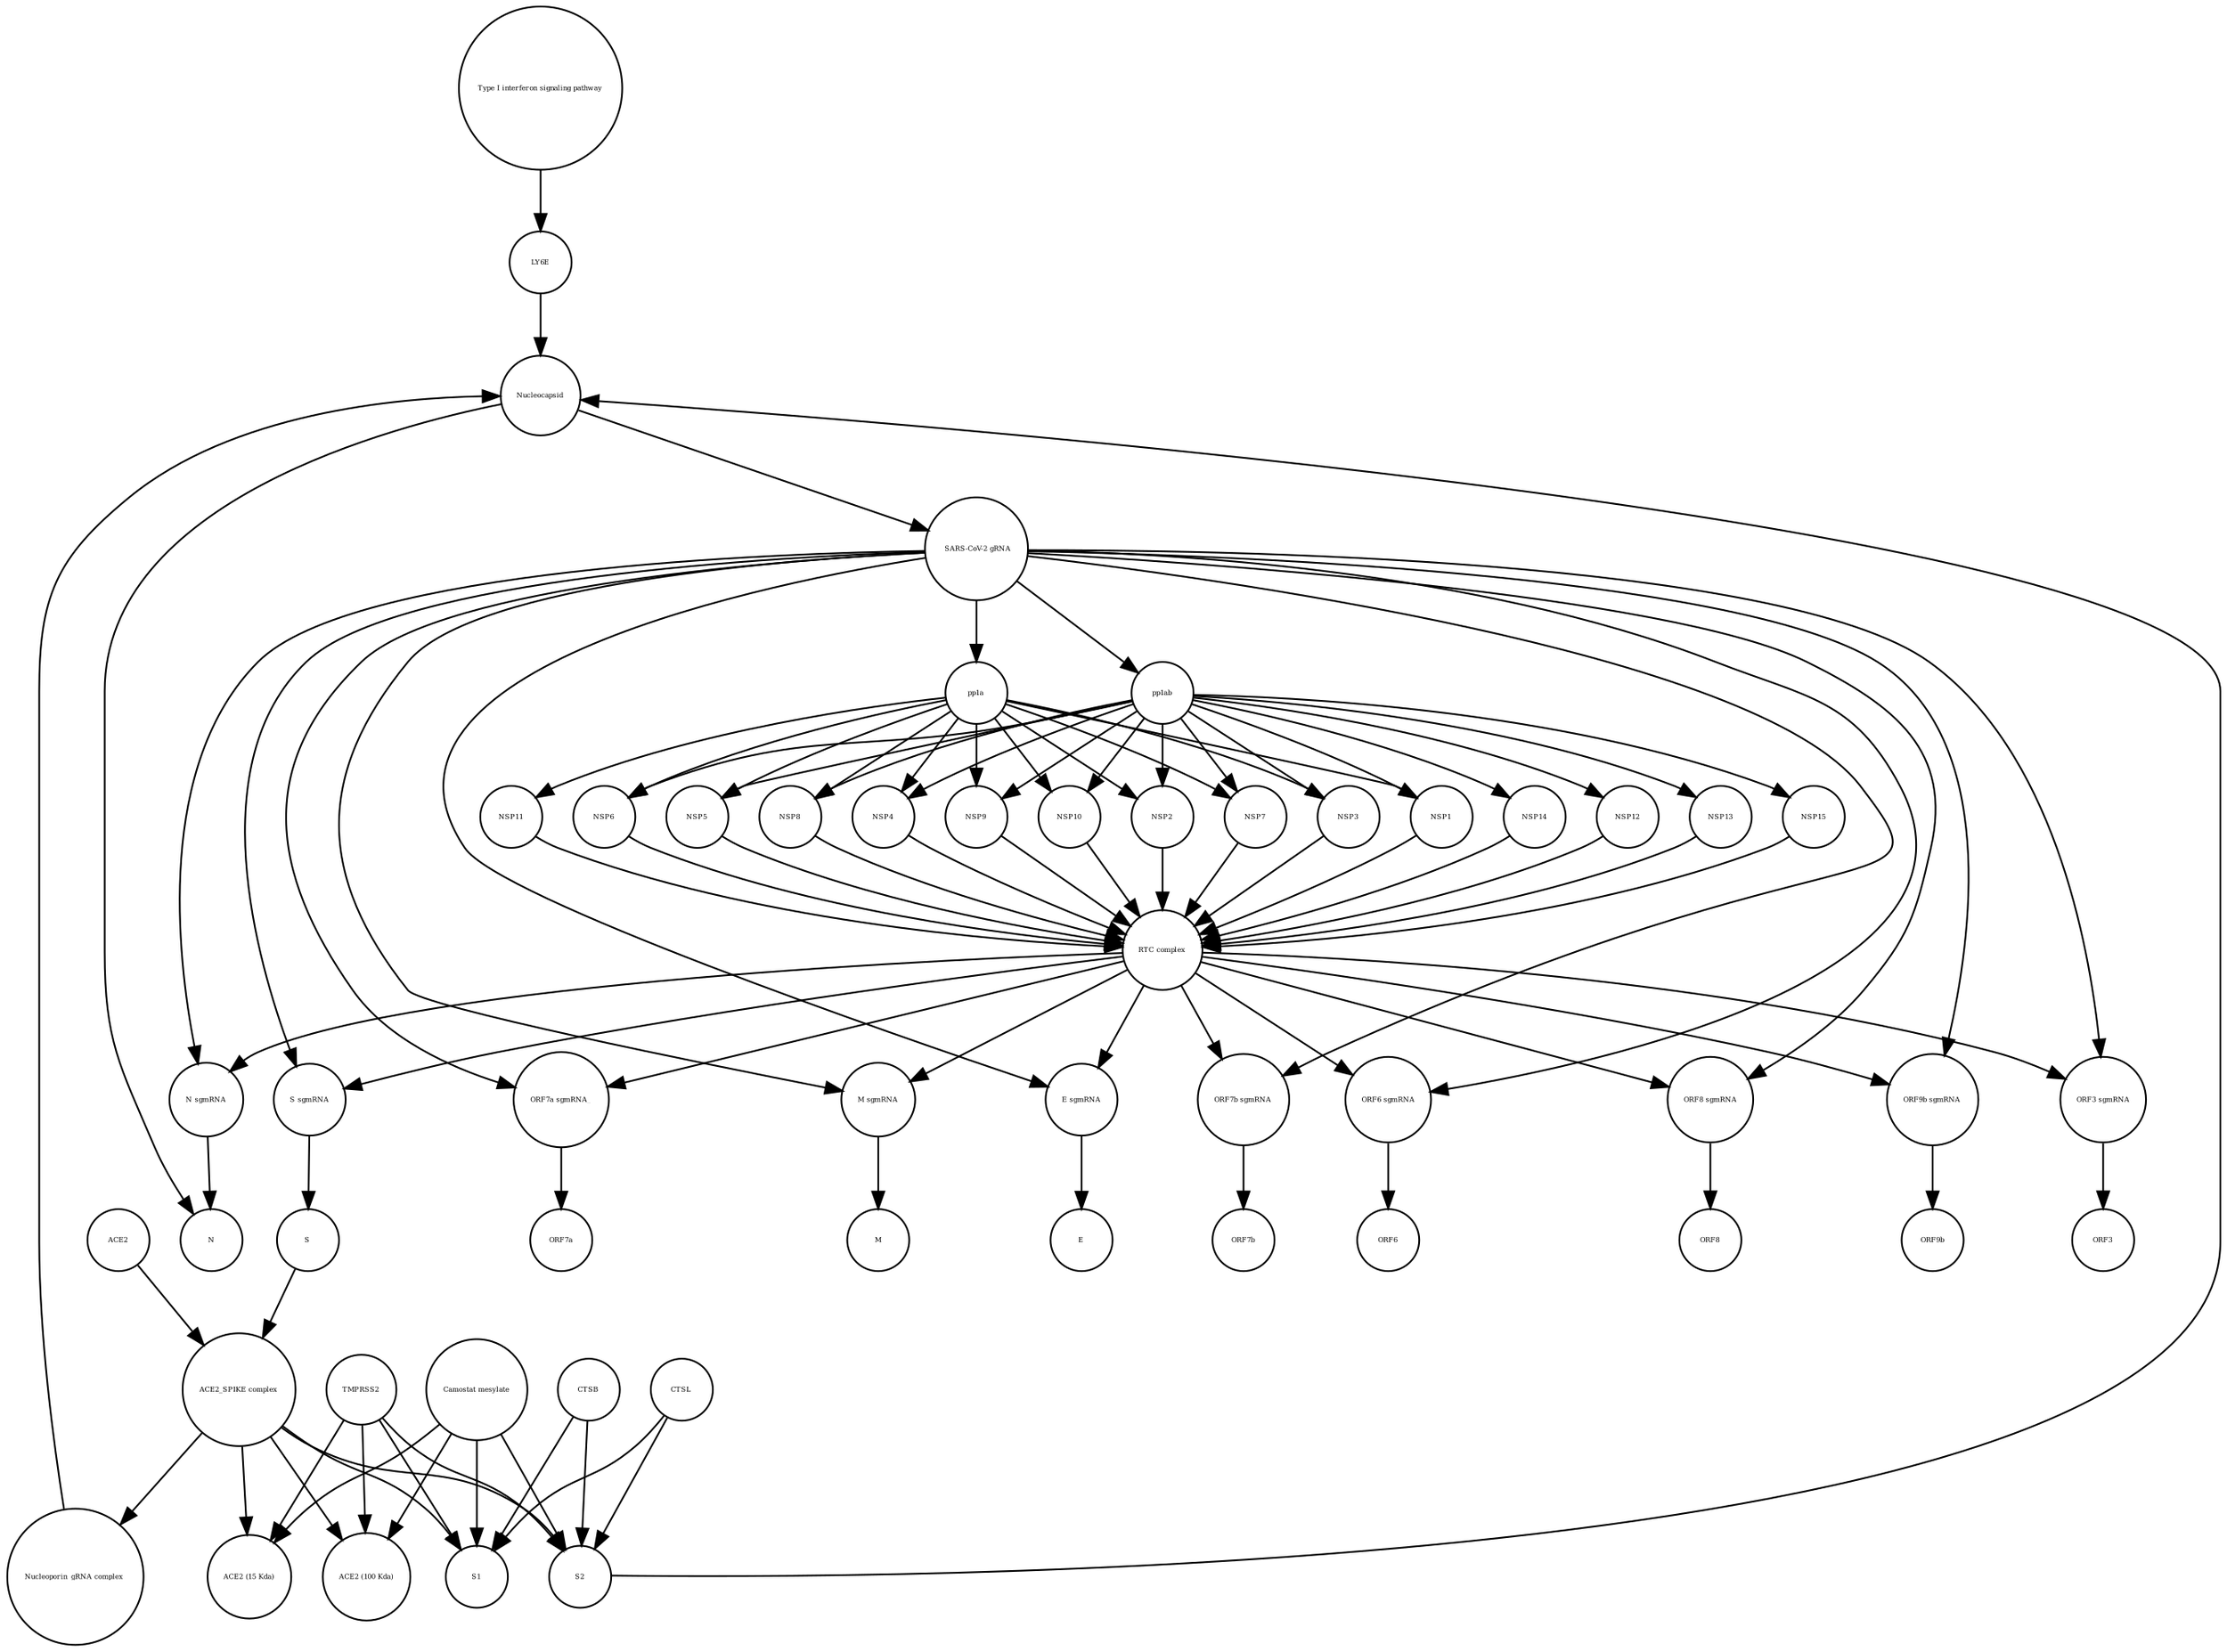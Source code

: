strict digraph  {
"Type I interferon signaling pathway" [annotation="", bipartite=0, cls=phenotype, fontsize=4, label="Type I interferon signaling pathway", shape=circle];
LY6E [annotation="", bipartite=0, cls=macromolecule, fontsize=4, label=LY6E, shape=circle];
NSP7 [annotation="", bipartite=0, cls=macromolecule, fontsize=4, label=NSP7, shape=circle];
N [annotation="", bipartite=0, cls=macromolecule, fontsize=4, label=N, shape=circle];
NSP3 [annotation="", bipartite=0, cls=macromolecule, fontsize=4, label=NSP3, shape=circle];
NSP1 [annotation="", bipartite=0, cls=macromolecule, fontsize=4, label=NSP1, shape=circle];
"ORF7a sgmRNA_" [annotation="", bipartite=0, cls="nucleic acid feature", fontsize=4, label="ORF7a sgmRNA_", shape=circle];
M [annotation="", bipartite=0, cls=macromolecule, fontsize=4, label=M, shape=circle];
ORF8 [annotation="", bipartite=0, cls=macromolecule, fontsize=4, label=ORF8, shape=circle];
NSP14 [annotation="", bipartite=0, cls=macromolecule, fontsize=4, label=NSP14, shape=circle];
pp1a [annotation="", bipartite=0, cls=macromolecule, fontsize=4, label=pp1a, shape=circle];
ORF6 [annotation="", bipartite=0, cls=macromolecule, fontsize=4, label=ORF6, shape=circle];
CTSL [annotation="", bipartite=0, cls=macromolecule, fontsize=4, label=CTSL, shape=circle];
"N sgmRNA" [annotation="", bipartite=0, cls="nucleic acid feature", fontsize=4, label="N sgmRNA", shape=circle];
ORF3 [annotation="", bipartite=0, cls=macromolecule, fontsize=4, label=ORF3, shape=circle];
ORF7b [annotation="", bipartite=0, cls=macromolecule, fontsize=4, label=ORF7b, shape=circle];
"ACE2 (100 Kda)" [annotation="", bipartite=0, cls=macromolecule, fontsize=4, label="ACE2 (100 Kda)", shape=circle];
NSP6 [annotation="", bipartite=0, cls=macromolecule, fontsize=4, label=NSP6, shape=circle];
ACE2 [annotation="", bipartite=0, cls=macromolecule, fontsize=4, label=ACE2, shape=circle];
"Nucleoporin_gRNA complex " [annotation="", bipartite=0, cls=complex, fontsize=4, label="Nucleoporin_gRNA complex ", shape=circle];
Nucleocapsid [annotation="", bipartite=0, cls=complex, fontsize=4, label=Nucleocapsid, shape=circle];
NSP12 [annotation="", bipartite=0, cls=macromolecule, fontsize=4, label=NSP12, shape=circle];
S2 [annotation="", bipartite=0, cls=macromolecule, fontsize=4, label=S2, shape=circle];
NSP5 [annotation="", bipartite=0, cls=macromolecule, fontsize=4, label=NSP5, shape=circle];
"ACE2_SPIKE complex" [annotation="", bipartite=0, cls=complex, fontsize=4, label="ACE2_SPIKE complex", shape=circle];
NSP8 [annotation="", bipartite=0, cls=macromolecule, fontsize=4, label=NSP8, shape=circle];
NSP13 [annotation="", bipartite=0, cls=macromolecule, fontsize=4, label=NSP13, shape=circle];
CTSB [annotation="", bipartite=0, cls=macromolecule, fontsize=4, label=CTSB, shape=circle];
S [annotation="", bipartite=0, cls=macromolecule, fontsize=4, label=S, shape=circle];
"M sgmRNA" [annotation="", bipartite=0, cls="nucleic acid feature", fontsize=4, label="M sgmRNA", shape=circle];
" SARS-CoV-2 gRNA" [annotation="", bipartite=0, cls="nucleic acid feature", fontsize=4, label=" SARS-CoV-2 gRNA", shape=circle];
S1 [annotation="", bipartite=0, cls=macromolecule, fontsize=4, label=S1, shape=circle];
ORF7a [annotation="", bipartite=0, cls=macromolecule, fontsize=4, label=ORF7a, shape=circle];
"RTC complex" [annotation="", bipartite=0, cls=complex, fontsize=4, label="RTC complex", shape=circle];
"ACE2 (15 Kda)" [annotation="", bipartite=0, cls=macromolecule, fontsize=4, label="ACE2 (15 Kda)", shape=circle];
"Camostat mesylate" [annotation="urn_miriam_pubchem.compound_2536", bipartite=0, cls="simple chemical", fontsize=4, label="Camostat mesylate", shape=circle];
"E sgmRNA" [annotation="", bipartite=0, cls="nucleic acid feature", fontsize=4, label="E sgmRNA", shape=circle];
"ORF7b sgmRNA" [annotation="", bipartite=0, cls="nucleic acid feature", fontsize=4, label="ORF7b sgmRNA", shape=circle];
"ORF6 sgmRNA" [annotation="", bipartite=0, cls="nucleic acid feature", fontsize=4, label="ORF6 sgmRNA", shape=circle];
E [annotation="", bipartite=0, cls=macromolecule, fontsize=4, label=E, shape=circle];
NSP4 [annotation="", bipartite=0, cls=macromolecule, fontsize=4, label=NSP4, shape=circle];
NSP9 [annotation="", bipartite=0, cls=macromolecule, fontsize=4, label=NSP9, shape=circle];
NSP15 [annotation="", bipartite=0, cls=macromolecule, fontsize=4, label=NSP15, shape=circle];
NSP10 [annotation="", bipartite=0, cls=macromolecule, fontsize=4, label=NSP10, shape=circle];
"ORF8 sgmRNA" [annotation="", bipartite=0, cls="nucleic acid feature", fontsize=4, label="ORF8 sgmRNA", shape=circle];
NSP2 [annotation="", bipartite=0, cls=macromolecule, fontsize=4, label=NSP2, shape=circle];
pp1ab [annotation="", bipartite=0, cls=macromolecule, fontsize=4, label=pp1ab, shape=circle];
"ORF9b sgmRNA" [annotation="", bipartite=0, cls="nucleic acid feature", fontsize=4, label="ORF9b sgmRNA", shape=circle];
ORF9b [annotation="", bipartite=0, cls=macromolecule, fontsize=4, label=ORF9b, shape=circle];
NSP11 [annotation="", bipartite=0, cls=macromolecule, fontsize=4, label=NSP11, shape=circle];
"S sgmRNA" [annotation="", bipartite=0, cls="nucleic acid feature", fontsize=4, label="S sgmRNA", shape=circle];
TMPRSS2 [annotation="", bipartite=0, cls=macromolecule, fontsize=4, label=TMPRSS2, shape=circle];
"ORF3 sgmRNA" [annotation="", bipartite=0, cls="nucleic acid feature", fontsize=4, label="ORF3 sgmRNA", shape=circle];
"Type I interferon signaling pathway" -> LY6E  [annotation="", interaction_type=stimulation];
LY6E -> Nucleocapsid  [annotation="urn_miriam_doi_10.1101%2F2020.03.05.979260|urn_miriam_doi_10.1101%2F2020.04.02.021469", interaction_type=inhibition];
NSP7 -> "RTC complex"  [annotation="", interaction_type=production];
NSP3 -> "RTC complex"  [annotation="", interaction_type=production];
NSP1 -> "RTC complex"  [annotation="", interaction_type=production];
"ORF7a sgmRNA_" -> ORF7a  [annotation="", interaction_type=production];
NSP14 -> "RTC complex"  [annotation="", interaction_type=production];
pp1a -> NSP6  [annotation=urn_miriam_pubmed_31226023, interaction_type=catalysis];
pp1a -> NSP7  [annotation=urn_miriam_pubmed_31226023, interaction_type=catalysis];
pp1a -> NSP3  [annotation=urn_miriam_pubmed_31226023, interaction_type=catalysis];
pp1a -> NSP1  [annotation=urn_miriam_pubmed_31226023, interaction_type=catalysis];
pp1a -> NSP2  [annotation=urn_miriam_pubmed_31226023, interaction_type=catalysis];
pp1a -> NSP5  [annotation=urn_miriam_pubmed_31226023, interaction_type=catalysis];
pp1a -> NSP8  [annotation=urn_miriam_pubmed_31226023, interaction_type=catalysis];
pp1a -> NSP11  [annotation=urn_miriam_pubmed_31226023, interaction_type=catalysis];
pp1a -> NSP4  [annotation=urn_miriam_pubmed_31226023, interaction_type=catalysis];
pp1a -> NSP9  [annotation=urn_miriam_pubmed_31226023, interaction_type=catalysis];
pp1a -> NSP10  [annotation=urn_miriam_pubmed_31226023, interaction_type=catalysis];
CTSL -> S2  [annotation=urn_miriam_pubmed_32142651, interaction_type=catalysis];
CTSL -> S1  [annotation=urn_miriam_pubmed_32142651, interaction_type=catalysis];
"N sgmRNA" -> N  [annotation="", interaction_type=production];
NSP6 -> "RTC complex"  [annotation="", interaction_type=production];
ACE2 -> "ACE2_SPIKE complex"  [annotation="", interaction_type=production];
"Nucleoporin_gRNA complex " -> Nucleocapsid  [annotation="", interaction_type=production];
Nucleocapsid -> N  [annotation="", interaction_type=production];
Nucleocapsid -> " SARS-CoV-2 gRNA"  [annotation="", interaction_type=production];
NSP12 -> "RTC complex"  [annotation="", interaction_type=production];
S2 -> Nucleocapsid  [annotation="", interaction_type=stimulation];
NSP5 -> "RTC complex"  [annotation="", interaction_type=production];
"ACE2_SPIKE complex" -> S2  [annotation="", interaction_type=production];
"ACE2_SPIKE complex" -> S1  [annotation="", interaction_type=production];
"ACE2_SPIKE complex" -> "Nucleoporin_gRNA complex "  [annotation="urn_miriam_pubmed_32142651|urn_miriam_pubmed_32094589", interaction_type=stimulation];
"ACE2_SPIKE complex" -> "ACE2 (15 Kda)"  [annotation="", interaction_type=production];
"ACE2_SPIKE complex" -> "ACE2 (100 Kda)"  [annotation="", interaction_type=production];
NSP8 -> "RTC complex"  [annotation="", interaction_type=production];
NSP13 -> "RTC complex"  [annotation="", interaction_type=production];
CTSB -> S2  [annotation=urn_miriam_pubmed_32142651, interaction_type=catalysis];
CTSB -> S1  [annotation=urn_miriam_pubmed_32142651, interaction_type=catalysis];
S -> "ACE2_SPIKE complex"  [annotation="", interaction_type=production];
"M sgmRNA" -> M  [annotation="", interaction_type=production];
" SARS-CoV-2 gRNA" -> pp1a  [annotation="", interaction_type=production];
" SARS-CoV-2 gRNA" -> pp1ab  [annotation="", interaction_type=production];
" SARS-CoV-2 gRNA" -> "N sgmRNA"  [annotation="", interaction_type=production];
" SARS-CoV-2 gRNA" -> "ORF8 sgmRNA"  [annotation="", interaction_type=production];
" SARS-CoV-2 gRNA" -> "ORF7a sgmRNA_"  [annotation="", interaction_type=production];
" SARS-CoV-2 gRNA" -> "M sgmRNA"  [annotation="", interaction_type=production];
" SARS-CoV-2 gRNA" -> "ORF9b sgmRNA"  [annotation="", interaction_type=production];
" SARS-CoV-2 gRNA" -> "ORF6 sgmRNA"  [annotation="", interaction_type=production];
" SARS-CoV-2 gRNA" -> "S sgmRNA"  [annotation="", interaction_type=production];
" SARS-CoV-2 gRNA" -> "E sgmRNA"  [annotation="", interaction_type=production];
" SARS-CoV-2 gRNA" -> "ORF7b sgmRNA"  [annotation="", interaction_type=production];
" SARS-CoV-2 gRNA" -> "ORF3 sgmRNA"  [annotation="", interaction_type=production];
"RTC complex" -> "N sgmRNA"  [annotation=urn_miriam_pubmed_31226023, interaction_type="necessary stimulation"];
"RTC complex" -> "ORF8 sgmRNA"  [annotation=urn_miriam_pubmed_31226023, interaction_type="necessary stimulation"];
"RTC complex" -> "ORF7a sgmRNA_"  [annotation=urn_miriam_pubmed_31226023, interaction_type="necessary stimulation"];
"RTC complex" -> "M sgmRNA"  [annotation=urn_miriam_pubmed_31226023, interaction_type="necessary stimulation"];
"RTC complex" -> "ORF9b sgmRNA"  [annotation=urn_miriam_pubmed_31226023, interaction_type="necessary stimulation"];
"RTC complex" -> "ORF6 sgmRNA"  [annotation=urn_miriam_pubmed_31226023, interaction_type="necessary stimulation"];
"RTC complex" -> "S sgmRNA"  [annotation=urn_miriam_pubmed_31226023, interaction_type="necessary stimulation"];
"RTC complex" -> "E sgmRNA"  [annotation=urn_miriam_pubmed_31226023, interaction_type="necessary stimulation"];
"RTC complex" -> "ORF7b sgmRNA"  [annotation=urn_miriam_pubmed_31226023, interaction_type="necessary stimulation"];
"RTC complex" -> "ORF3 sgmRNA"  [annotation=urn_miriam_pubmed_31226023, interaction_type="necessary stimulation"];
"Camostat mesylate" -> S2  [annotation="urn_miriam_pubmed_32142651|urn_miriam_pubmed_32094589|urn_miriam_pubmed_24227843", interaction_type=inhibition];
"Camostat mesylate" -> "ACE2 (15 Kda)"  [annotation="urn_miriam_pubmed_32142651|urn_miriam_pubmed_32094589|urn_miriam_pubmed_24227843", interaction_type=inhibition];
"Camostat mesylate" -> "ACE2 (100 Kda)"  [annotation="urn_miriam_pubmed_32142651|urn_miriam_pubmed_32094589|urn_miriam_pubmed_24227843", interaction_type=inhibition];
"Camostat mesylate" -> S1  [annotation="urn_miriam_pubmed_32142651|urn_miriam_pubmed_32094589|urn_miriam_pubmed_24227843", interaction_type=inhibition];
"E sgmRNA" -> E  [annotation="", interaction_type=production];
"ORF7b sgmRNA" -> ORF7b  [annotation="", interaction_type=production];
"ORF6 sgmRNA" -> ORF6  [annotation="", interaction_type=production];
NSP4 -> "RTC complex"  [annotation="", interaction_type=production];
NSP9 -> "RTC complex"  [annotation="", interaction_type=production];
NSP15 -> "RTC complex"  [annotation="", interaction_type=production];
NSP10 -> "RTC complex"  [annotation="", interaction_type=production];
"ORF8 sgmRNA" -> ORF8  [annotation="", interaction_type=production];
NSP2 -> "RTC complex"  [annotation="", interaction_type=production];
pp1ab -> NSP6  [annotation=urn_miriam_pubmed_31226023, interaction_type=catalysis];
pp1ab -> NSP15  [annotation=urn_miriam_pubmed_31226023, interaction_type=catalysis];
pp1ab -> NSP3  [annotation=urn_miriam_pubmed_31226023, interaction_type=catalysis];
pp1ab -> NSP7  [annotation=urn_miriam_pubmed_31226023, interaction_type=catalysis];
pp1ab -> NSP1  [annotation=urn_miriam_pubmed_31226023, interaction_type=catalysis];
pp1ab -> NSP12  [annotation=urn_miriam_pubmed_31226023, interaction_type=catalysis];
pp1ab -> NSP14  [annotation=urn_miriam_pubmed_31226023, interaction_type=catalysis];
pp1ab -> NSP2  [annotation=urn_miriam_pubmed_31226023, interaction_type=catalysis];
pp1ab -> NSP5  [annotation=urn_miriam_pubmed_31226023, interaction_type=catalysis];
pp1ab -> NSP8  [annotation=urn_miriam_pubmed_31226023, interaction_type=catalysis];
pp1ab -> NSP13  [annotation=urn_miriam_pubmed_31226023, interaction_type=catalysis];
pp1ab -> NSP4  [annotation=urn_miriam_pubmed_31226023, interaction_type=catalysis];
pp1ab -> NSP9  [annotation=urn_miriam_pubmed_31226023, interaction_type=catalysis];
pp1ab -> NSP10  [annotation=urn_miriam_pubmed_31226023, interaction_type=catalysis];
"ORF9b sgmRNA" -> ORF9b  [annotation="", interaction_type=production];
NSP11 -> "RTC complex"  [annotation="", interaction_type=production];
"S sgmRNA" -> S  [annotation="", interaction_type=production];
TMPRSS2 -> S2  [annotation="urn_miriam_pubmed_32142651|urn_miriam_pubmed_32094589|urn_miriam_pubmed_24227843", interaction_type=catalysis];
TMPRSS2 -> "ACE2 (15 Kda)"  [annotation="urn_miriam_pubmed_32142651|urn_miriam_pubmed_32094589|urn_miriam_pubmed_24227843", interaction_type=catalysis];
TMPRSS2 -> "ACE2 (100 Kda)"  [annotation="urn_miriam_pubmed_32142651|urn_miriam_pubmed_32094589|urn_miriam_pubmed_24227843", interaction_type=catalysis];
TMPRSS2 -> S1  [annotation="urn_miriam_pubmed_32142651|urn_miriam_pubmed_32094589|urn_miriam_pubmed_24227843", interaction_type=catalysis];
"ORF3 sgmRNA" -> ORF3  [annotation="", interaction_type=production];
}
